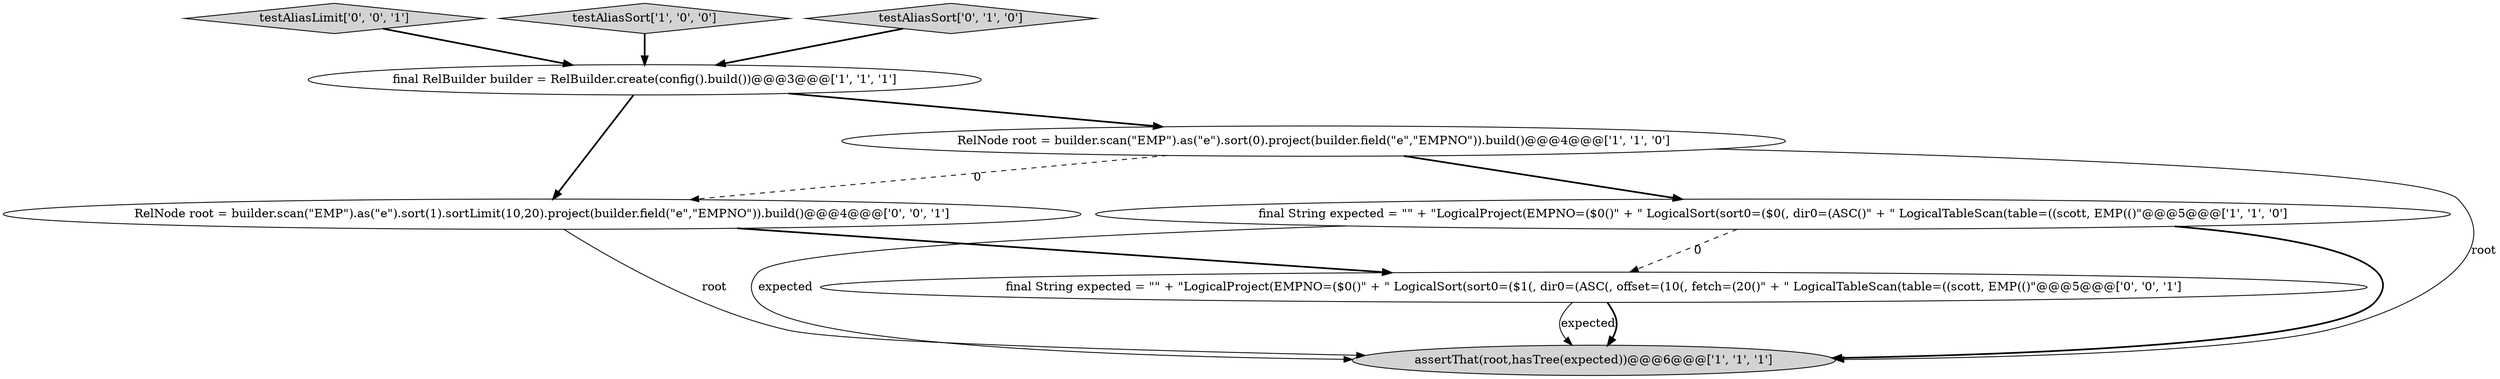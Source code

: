 digraph {
8 [style = filled, label = "testAliasLimit['0', '0', '1']", fillcolor = lightgray, shape = diamond image = "AAA0AAABBB3BBB"];
3 [style = filled, label = "final RelBuilder builder = RelBuilder.create(config().build())@@@3@@@['1', '1', '1']", fillcolor = white, shape = ellipse image = "AAA0AAABBB1BBB"];
0 [style = filled, label = "testAliasSort['1', '0', '0']", fillcolor = lightgray, shape = diamond image = "AAA0AAABBB1BBB"];
4 [style = filled, label = "RelNode root = builder.scan(\"EMP\").as(\"e\").sort(0).project(builder.field(\"e\",\"EMPNO\")).build()@@@4@@@['1', '1', '0']", fillcolor = white, shape = ellipse image = "AAA0AAABBB1BBB"];
6 [style = filled, label = "final String expected = \"\" + \"LogicalProject(EMPNO=($0()\" + \" LogicalSort(sort0=($1(, dir0=(ASC(, offset=(10(, fetch=(20()\" + \" LogicalTableScan(table=((scott, EMP(()\"@@@5@@@['0', '0', '1']", fillcolor = white, shape = ellipse image = "AAA0AAABBB3BBB"];
1 [style = filled, label = "final String expected = \"\" + \"LogicalProject(EMPNO=($0()\" + \" LogicalSort(sort0=($0(, dir0=(ASC()\" + \" LogicalTableScan(table=((scott, EMP(()\"@@@5@@@['1', '1', '0']", fillcolor = white, shape = ellipse image = "AAA0AAABBB1BBB"];
7 [style = filled, label = "RelNode root = builder.scan(\"EMP\").as(\"e\").sort(1).sortLimit(10,20).project(builder.field(\"e\",\"EMPNO\")).build()@@@4@@@['0', '0', '1']", fillcolor = white, shape = ellipse image = "AAA0AAABBB3BBB"];
2 [style = filled, label = "assertThat(root,hasTree(expected))@@@6@@@['1', '1', '1']", fillcolor = lightgray, shape = ellipse image = "AAA0AAABBB1BBB"];
5 [style = filled, label = "testAliasSort['0', '1', '0']", fillcolor = lightgray, shape = diamond image = "AAA0AAABBB2BBB"];
0->3 [style = bold, label=""];
5->3 [style = bold, label=""];
4->2 [style = solid, label="root"];
6->2 [style = solid, label="expected"];
1->2 [style = bold, label=""];
4->1 [style = bold, label=""];
7->2 [style = solid, label="root"];
3->7 [style = bold, label=""];
4->7 [style = dashed, label="0"];
3->4 [style = bold, label=""];
1->2 [style = solid, label="expected"];
1->6 [style = dashed, label="0"];
7->6 [style = bold, label=""];
8->3 [style = bold, label=""];
6->2 [style = bold, label=""];
}
